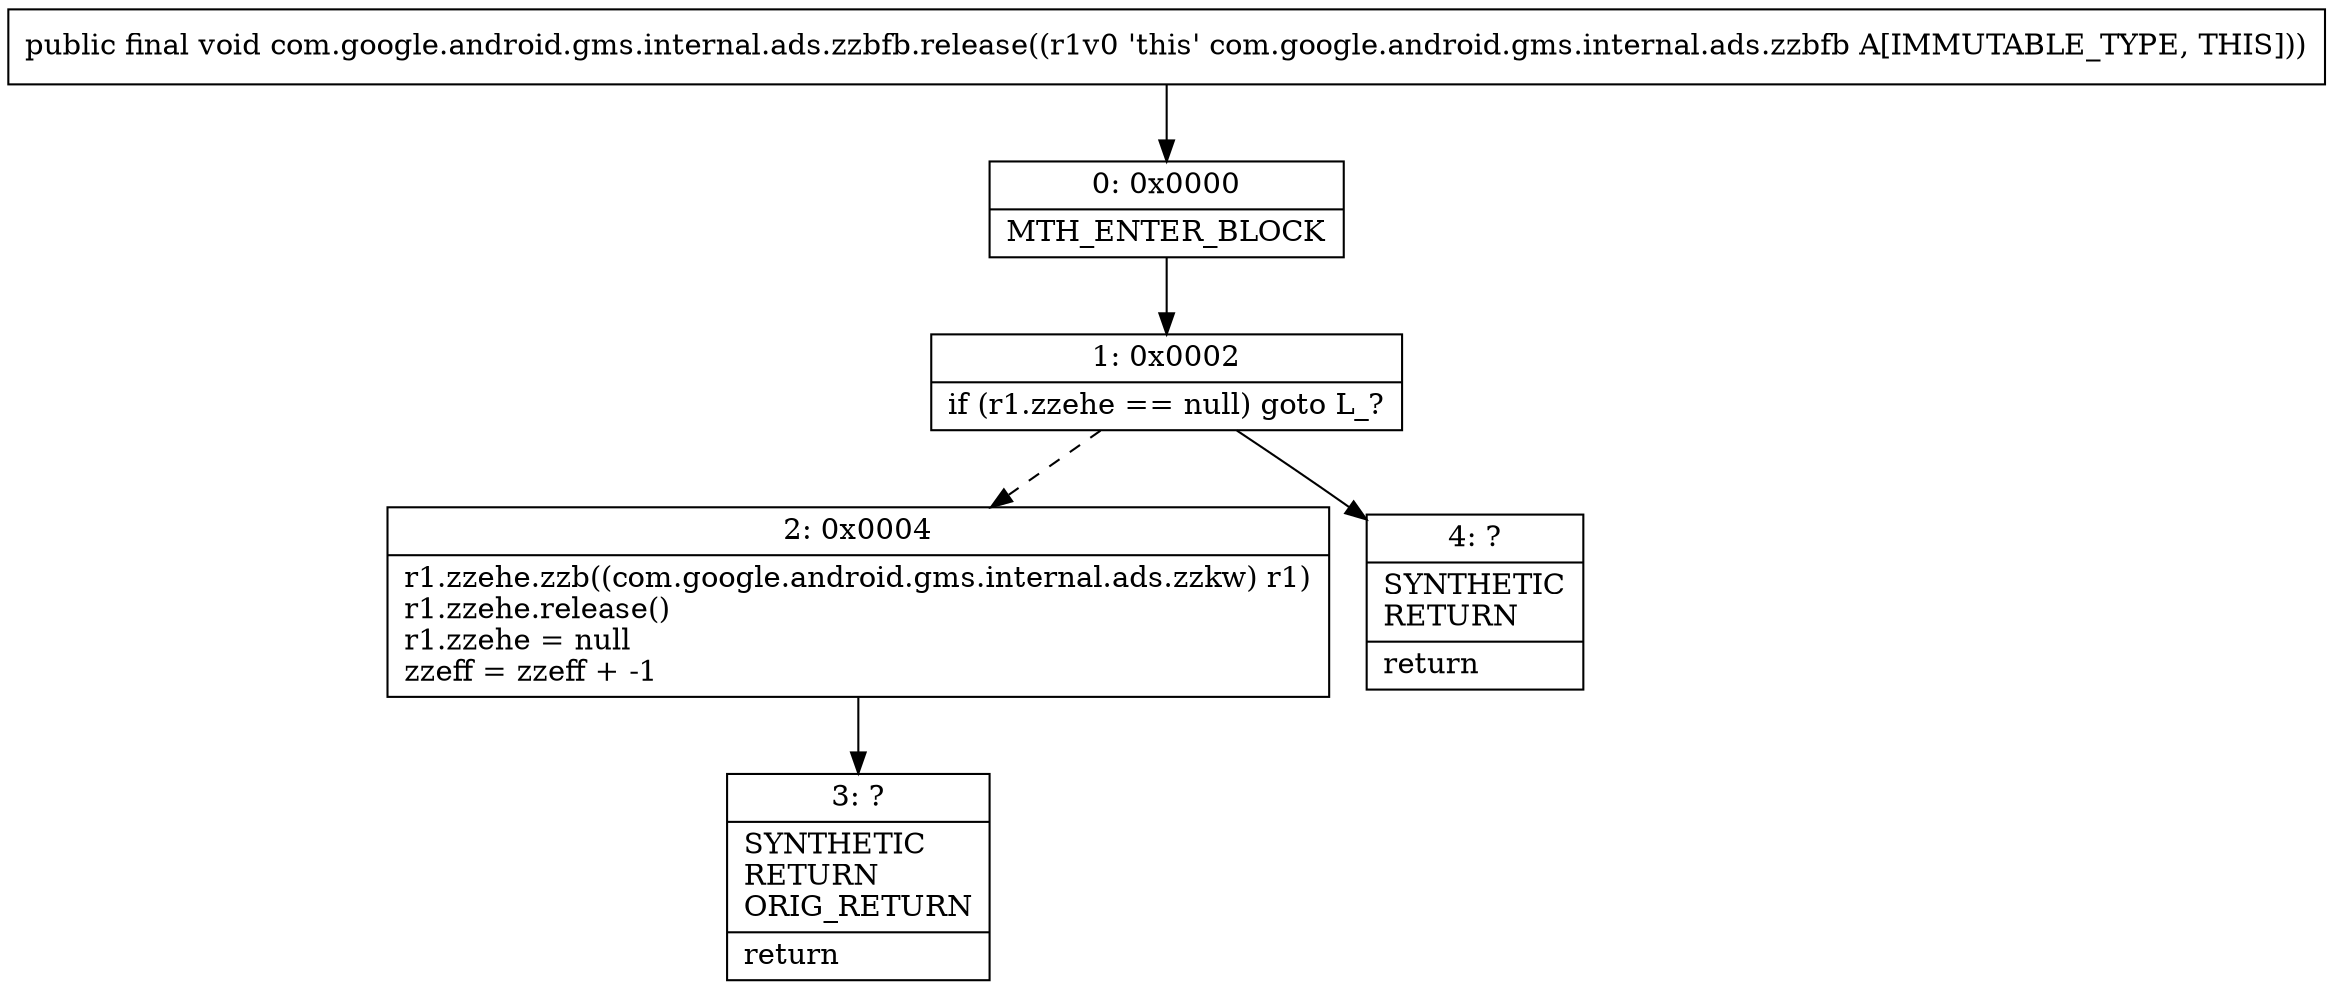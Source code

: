 digraph "CFG forcom.google.android.gms.internal.ads.zzbfb.release()V" {
Node_0 [shape=record,label="{0\:\ 0x0000|MTH_ENTER_BLOCK\l}"];
Node_1 [shape=record,label="{1\:\ 0x0002|if (r1.zzehe == null) goto L_?\l}"];
Node_2 [shape=record,label="{2\:\ 0x0004|r1.zzehe.zzb((com.google.android.gms.internal.ads.zzkw) r1)\lr1.zzehe.release()\lr1.zzehe = null\lzzeff = zzeff + \-1\l}"];
Node_3 [shape=record,label="{3\:\ ?|SYNTHETIC\lRETURN\lORIG_RETURN\l|return\l}"];
Node_4 [shape=record,label="{4\:\ ?|SYNTHETIC\lRETURN\l|return\l}"];
MethodNode[shape=record,label="{public final void com.google.android.gms.internal.ads.zzbfb.release((r1v0 'this' com.google.android.gms.internal.ads.zzbfb A[IMMUTABLE_TYPE, THIS])) }"];
MethodNode -> Node_0;
Node_0 -> Node_1;
Node_1 -> Node_2[style=dashed];
Node_1 -> Node_4;
Node_2 -> Node_3;
}


